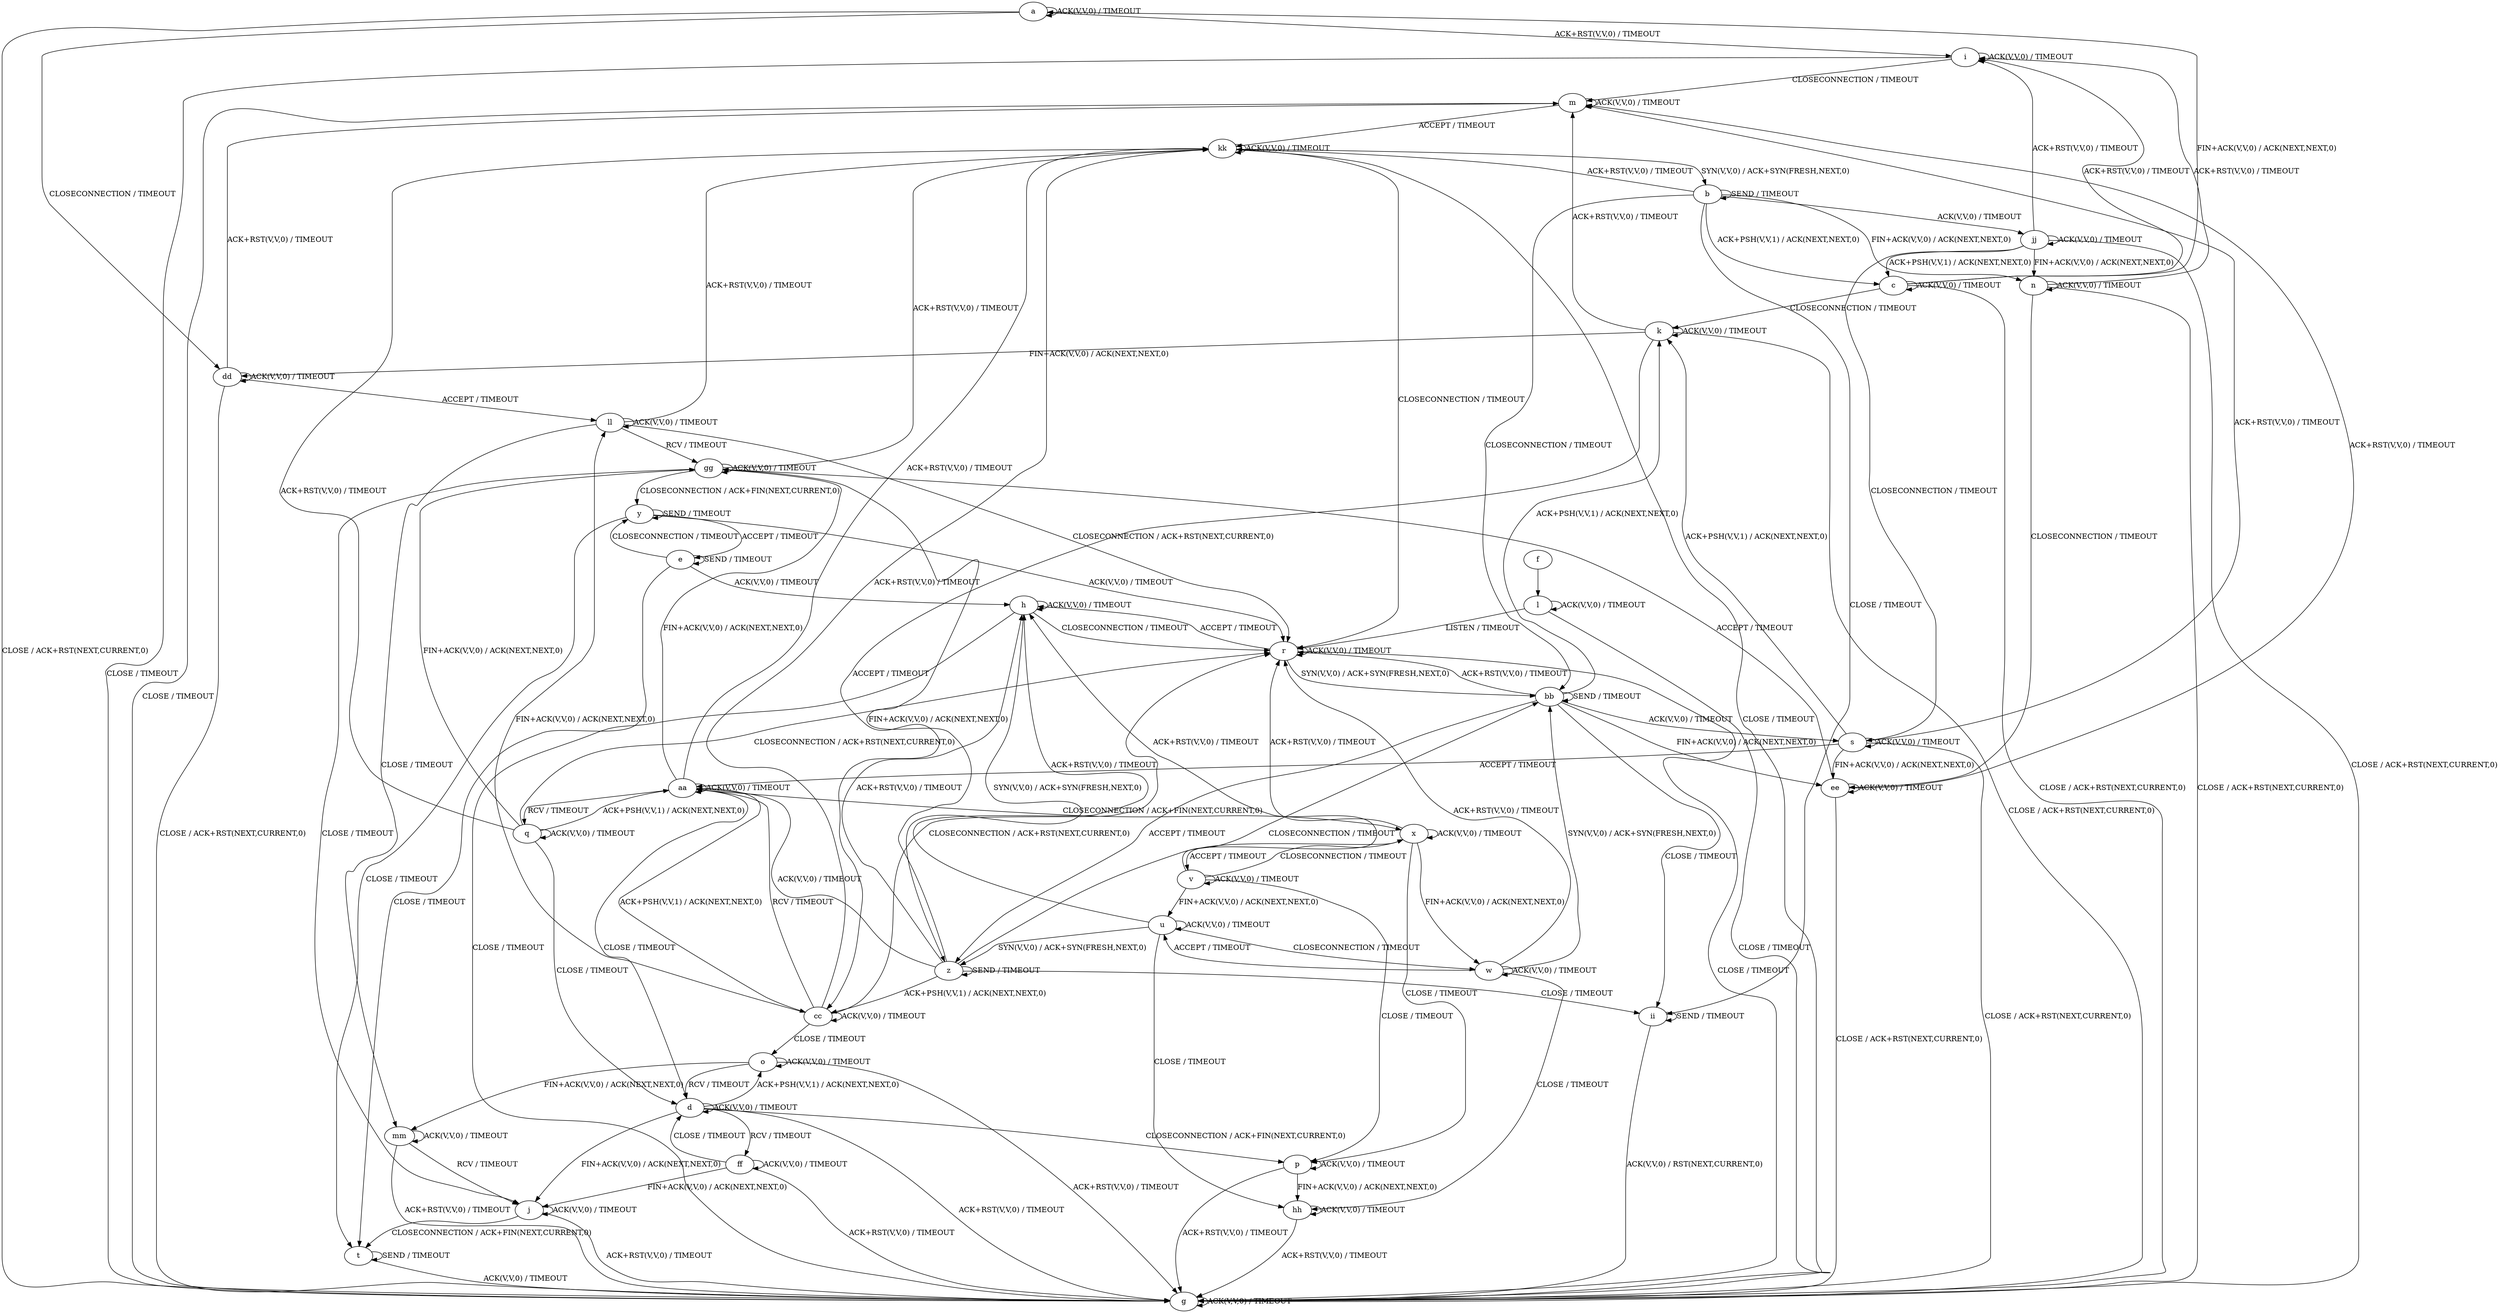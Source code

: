 digraph "" {
	graph ["Incoming time"=0.7920150756835938,
		"Outgoing time"=0.9563033580780029,
		Output="{'States': 39, 'Transitions': 495, 'Filename': '../results/tcp/TCP_Windows8_Server-TCP_Windows8_Server-yices-2.dot'}",
		Reference="{'States': 39, 'Transitions': 495, 'Filename': '../subjects/tcp/TCP_Windows8_Server.dot'}",
		Solver=yices,
		Updated="{'States': 39, 'Transitions': 495, 'Filename': '../subjects/tcp/TCP_Windows8_Server.dot'}",
		"f-measure"=1.0,
		precision=1.0,
		recall=1.0
	];
	a -> a [key=0,
	label="ACK(V,V,0) / TIMEOUT"];
a -> g [key=0,
label="CLOSE / ACK+RST(NEXT,CURRENT,0)"];
a -> i [key=0,
label="ACK+RST(V,V,0) / TIMEOUT"];
a -> dd [key=0,
label="CLOSECONNECTION / TIMEOUT"];
b -> b [key=0,
label="SEND / TIMEOUT"];
b -> c [key=0,
label="ACK+PSH(V,V,1) / ACK(NEXT,NEXT,0)"];
b -> n [key=0,
label="FIN+ACK(V,V,0) / ACK(NEXT,NEXT,0)"];
b -> bb [key=0,
label="CLOSECONNECTION / TIMEOUT"];
b -> ii [key=0,
label="CLOSE / TIMEOUT"];
b -> jj [key=0,
label="ACK(V,V,0) / TIMEOUT"];
b -> kk [key=0,
label="ACK+RST(V,V,0) / TIMEOUT"];
c -> a [key=0,
label="FIN+ACK(V,V,0) / ACK(NEXT,NEXT,0)"];
c -> c [key=0,
label="ACK(V,V,0) / TIMEOUT"];
c -> g [key=0,
label="CLOSE / ACK+RST(NEXT,CURRENT,0)"];
c -> i [key=0,
label="ACK+RST(V,V,0) / TIMEOUT"];
c -> k [key=0,
label="CLOSECONNECTION / TIMEOUT"];
d -> d [key=0,
label="ACK(V,V,0) / TIMEOUT"];
d -> g [key=0,
label="ACK+RST(V,V,0) / TIMEOUT"];
d -> j [key=0,
label="FIN+ACK(V,V,0) / ACK(NEXT,NEXT,0)"];
d -> o [key=0,
label="ACK+PSH(V,V,1) / ACK(NEXT,NEXT,0)"];
d -> p [key=0,
label="CLOSECONNECTION / ACK+FIN(NEXT,CURRENT,0)"];
d -> ff [key=0,
label="RCV / TIMEOUT"];
e -> e [key=0,
label="SEND / TIMEOUT"];
e -> h [key=0,
label="ACK(V,V,0) / TIMEOUT"];
e -> t [key=0,
label="CLOSE / TIMEOUT"];
e -> y [key=0,
label="CLOSECONNECTION / TIMEOUT"];
f -> l [key=0];
g -> g [key=0,
label="ACK(V,V,0) / TIMEOUT"];
h -> g [key=0,
label="CLOSE / TIMEOUT"];
h -> h [key=0,
label="ACK(V,V,0) / TIMEOUT"];
h -> r [key=0,
label="CLOSECONNECTION / TIMEOUT"];
h -> z [key=0,
label="SYN(V,V,0) / ACK+SYN(FRESH,NEXT,0)"];
i -> g [key=0,
label="CLOSE / TIMEOUT"];
i -> i [key=0,
label="ACK(V,V,0) / TIMEOUT"];
i -> m [key=0,
label="CLOSECONNECTION / TIMEOUT"];
j -> g [key=0,
label="ACK+RST(V,V,0) / TIMEOUT"];
j -> j [key=0,
label="ACK(V,V,0) / TIMEOUT"];
j -> t [key=0,
label="CLOSECONNECTION / ACK+FIN(NEXT,CURRENT,0)"];
k -> g [key=0,
label="CLOSE / ACK+RST(NEXT,CURRENT,0)"];
k -> k [key=0,
label="ACK(V,V,0) / TIMEOUT"];
k -> m [key=0,
label="ACK+RST(V,V,0) / TIMEOUT"];
k -> cc [key=0,
label="ACCEPT / TIMEOUT"];
k -> dd [key=0,
label="FIN+ACK(V,V,0) / ACK(NEXT,NEXT,0)"];
l -> g [key=0,
label="CLOSE / TIMEOUT"];
l -> l [key=0,
label="ACK(V,V,0) / TIMEOUT"];
l -> r [key=0,
label="LISTEN / TIMEOUT"];
m -> g [key=0,
label="CLOSE / TIMEOUT"];
m -> m [key=0,
label="ACK(V,V,0) / TIMEOUT"];
m -> kk [key=0,
label="ACCEPT / TIMEOUT"];
n -> g [key=0,
label="CLOSE / ACK+RST(NEXT,CURRENT,0)"];
n -> i [key=0,
label="ACK+RST(V,V,0) / TIMEOUT"];
n -> n [key=0,
label="ACK(V,V,0) / TIMEOUT"];
n -> ee [key=0,
label="CLOSECONNECTION / TIMEOUT"];
o -> d [key=0,
label="RCV / TIMEOUT"];
o -> g [key=0,
label="ACK+RST(V,V,0) / TIMEOUT"];
o -> o [key=0,
label="ACK(V,V,0) / TIMEOUT"];
o -> mm [key=0,
label="FIN+ACK(V,V,0) / ACK(NEXT,NEXT,0)"];
p -> g [key=0,
label="ACK+RST(V,V,0) / TIMEOUT"];
p -> p [key=0,
label="ACK(V,V,0) / TIMEOUT"];
p -> hh [key=0,
label="FIN+ACK(V,V,0) / ACK(NEXT,NEXT,0)"];
q -> d [key=0,
label="CLOSE / TIMEOUT"];
q -> q [key=0,
label="ACK(V,V,0) / TIMEOUT"];
q -> r [key=0,
label="CLOSECONNECTION / ACK+RST(NEXT,CURRENT,0)"];
q -> aa [key=0,
label="ACK+PSH(V,V,1) / ACK(NEXT,NEXT,0)"];
q -> gg [key=0,
label="FIN+ACK(V,V,0) / ACK(NEXT,NEXT,0)"];
q -> kk [key=0,
label="ACK+RST(V,V,0) / TIMEOUT"];
r -> g [key=0,
label="CLOSE / TIMEOUT"];
r -> h [key=0,
label="ACCEPT / TIMEOUT"];
r -> r [key=0,
label="ACK(V,V,0) / TIMEOUT"];
r -> bb [key=0,
label="SYN(V,V,0) / ACK+SYN(FRESH,NEXT,0)"];
s -> g [key=0,
label="CLOSE / ACK+RST(NEXT,CURRENT,0)"];
s -> k [key=0,
label="ACK+PSH(V,V,1) / ACK(NEXT,NEXT,0)"];
s -> m [key=0,
label="ACK+RST(V,V,0) / TIMEOUT"];
s -> s [key=0,
label="ACK(V,V,0) / TIMEOUT"];
s -> aa [key=0,
label="ACCEPT / TIMEOUT"];
s -> ee [key=0,
label="FIN+ACK(V,V,0) / ACK(NEXT,NEXT,0)"];
t -> g [key=0,
label="ACK(V,V,0) / TIMEOUT"];
t -> t [key=0,
label="SEND / TIMEOUT"];
u -> h [key=0,
label="ACK+RST(V,V,0) / TIMEOUT"];
u -> u [key=0,
label="ACK(V,V,0) / TIMEOUT"];
u -> w [key=0,
label="CLOSECONNECTION / TIMEOUT"];
u -> z [key=0,
label="SYN(V,V,0) / ACK+SYN(FRESH,NEXT,0)"];
u -> hh [key=0,
label="CLOSE / TIMEOUT"];
v -> h [key=0,
label="ACK+RST(V,V,0) / TIMEOUT"];
v -> p [key=0,
label="CLOSE / TIMEOUT"];
v -> u [key=0,
label="FIN+ACK(V,V,0) / ACK(NEXT,NEXT,0)"];
v -> v [key=0,
label="ACK(V,V,0) / TIMEOUT"];
v -> x [key=0,
label="CLOSECONNECTION / TIMEOUT"];
w -> r [key=0,
label="ACK+RST(V,V,0) / TIMEOUT"];
w -> u [key=0,
label="ACCEPT / TIMEOUT"];
w -> w [key=0,
label="ACK(V,V,0) / TIMEOUT"];
w -> bb [key=0,
label="SYN(V,V,0) / ACK+SYN(FRESH,NEXT,0)"];
w -> hh [key=0,
label="CLOSE / TIMEOUT"];
x -> p [key=0,
label="CLOSE / TIMEOUT"];
x -> r [key=0,
label="ACK+RST(V,V,0) / TIMEOUT"];
x -> v [key=0,
label="ACCEPT / TIMEOUT"];
x -> w [key=0,
label="FIN+ACK(V,V,0) / ACK(NEXT,NEXT,0)"];
x -> x [key=0,
label="ACK(V,V,0) / TIMEOUT"];
y -> e [key=0,
label="ACCEPT / TIMEOUT"];
y -> r [key=0,
label="ACK(V,V,0) / TIMEOUT"];
y -> t [key=0,
label="CLOSE / TIMEOUT"];
y -> y [key=0,
label="SEND / TIMEOUT"];
z -> h [key=0,
label="ACK+RST(V,V,0) / TIMEOUT"];
z -> z [key=0,
label="SEND / TIMEOUT"];
z -> aa [key=0,
label="ACK(V,V,0) / TIMEOUT"];
z -> bb [key=0,
label="CLOSECONNECTION / TIMEOUT"];
z -> cc [key=0,
label="ACK+PSH(V,V,1) / ACK(NEXT,NEXT,0)"];
z -> gg [key=0,
label="FIN+ACK(V,V,0) / ACK(NEXT,NEXT,0)"];
z -> ii [key=0,
label="CLOSE / TIMEOUT"];
aa -> d [key=0,
label="CLOSE / TIMEOUT"];
aa -> q [key=0,
label="RCV / TIMEOUT"];
aa -> x [key=0,
label="CLOSECONNECTION / ACK+FIN(NEXT,CURRENT,0)"];
aa -> aa [key=0,
label="ACK(V,V,0) / TIMEOUT"];
aa -> cc [key=0,
label="ACK+PSH(V,V,1) / ACK(NEXT,NEXT,0)"];
aa -> gg [key=0,
label="FIN+ACK(V,V,0) / ACK(NEXT,NEXT,0)"];
aa -> kk [key=0,
label="ACK+RST(V,V,0) / TIMEOUT"];
bb -> k [key=0,
label="ACK+PSH(V,V,1) / ACK(NEXT,NEXT,0)"];
bb -> r [key=0,
label="ACK+RST(V,V,0) / TIMEOUT"];
bb -> s [key=0,
label="ACK(V,V,0) / TIMEOUT"];
bb -> z [key=0,
label="ACCEPT / TIMEOUT"];
bb -> bb [key=0,
label="SEND / TIMEOUT"];
bb -> ee [key=0,
label="FIN+ACK(V,V,0) / ACK(NEXT,NEXT,0)"];
bb -> ii [key=0,
label="CLOSE / TIMEOUT"];
cc -> o [key=0,
label="CLOSE / TIMEOUT"];
cc -> r [key=0,
label="CLOSECONNECTION / ACK+RST(NEXT,CURRENT,0)"];
cc -> aa [key=0,
label="RCV / TIMEOUT"];
cc -> cc [key=0,
label="ACK(V,V,0) / TIMEOUT"];
cc -> kk [key=0,
label="ACK+RST(V,V,0) / TIMEOUT"];
cc -> ll [key=0,
label="FIN+ACK(V,V,0) / ACK(NEXT,NEXT,0)"];
dd -> g [key=0,
label="CLOSE / ACK+RST(NEXT,CURRENT,0)"];
dd -> m [key=0,
label="ACK+RST(V,V,0) / TIMEOUT"];
dd -> dd [key=0,
label="ACK(V,V,0) / TIMEOUT"];
dd -> ll [key=0,
label="ACCEPT / TIMEOUT"];
ee -> g [key=0,
label="CLOSE / ACK+RST(NEXT,CURRENT,0)"];
ee -> m [key=0,
label="ACK+RST(V,V,0) / TIMEOUT"];
ee -> ee [key=0,
label="ACK(V,V,0) / TIMEOUT"];
ee -> gg [key=0,
label="ACCEPT / TIMEOUT"];
ff -> d [key=0,
label="CLOSE / TIMEOUT"];
ff -> g [key=0,
label="ACK+RST(V,V,0) / TIMEOUT"];
ff -> j [key=0,
label="FIN+ACK(V,V,0) / ACK(NEXT,NEXT,0)"];
ff -> ff [key=0,
label="ACK(V,V,0) / TIMEOUT"];
gg -> j [key=0,
label="CLOSE / TIMEOUT"];
gg -> y [key=0,
label="CLOSECONNECTION / ACK+FIN(NEXT,CURRENT,0)"];
gg -> gg [key=0,
label="ACK(V,V,0) / TIMEOUT"];
gg -> kk [key=0,
label="ACK+RST(V,V,0) / TIMEOUT"];
hh -> g [key=0,
label="ACK+RST(V,V,0) / TIMEOUT"];
hh -> hh [key=0,
label="ACK(V,V,0) / TIMEOUT"];
ii -> g [key=0,
label="ACK(V,V,0) / RST(NEXT,CURRENT,0)"];
ii -> ii [key=0,
label="SEND / TIMEOUT"];
jj -> c [key=0,
label="ACK+PSH(V,V,1) / ACK(NEXT,NEXT,0)"];
jj -> g [key=0,
label="CLOSE / ACK+RST(NEXT,CURRENT,0)"];
jj -> i [key=0,
label="ACK+RST(V,V,0) / TIMEOUT"];
jj -> n [key=0,
label="FIN+ACK(V,V,0) / ACK(NEXT,NEXT,0)"];
jj -> s [key=0,
label="CLOSECONNECTION / TIMEOUT"];
jj -> jj [key=0,
label="ACK(V,V,0) / TIMEOUT"];
kk -> b [key=0,
label="SYN(V,V,0) / ACK+SYN(FRESH,NEXT,0)"];
kk -> g [key=0,
label="CLOSE / TIMEOUT"];
kk -> r [key=0,
label="CLOSECONNECTION / TIMEOUT"];
kk -> kk [key=0,
label="ACK(V,V,0) / TIMEOUT"];
ll -> r [key=0,
label="CLOSECONNECTION / ACK+RST(NEXT,CURRENT,0)"];
ll -> gg [key=0,
label="RCV / TIMEOUT"];
ll -> kk [key=0,
label="ACK+RST(V,V,0) / TIMEOUT"];
ll -> ll [key=0,
label="ACK(V,V,0) / TIMEOUT"];
ll -> mm [key=0,
label="CLOSE / TIMEOUT"];
mm -> g [key=0,
label="ACK+RST(V,V,0) / TIMEOUT"];
mm -> j [key=0,
label="RCV / TIMEOUT"];
mm -> mm [key=0,
label="ACK(V,V,0) / TIMEOUT"];
}
